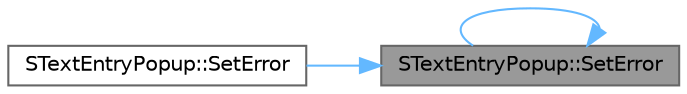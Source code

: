 digraph "STextEntryPopup::SetError"
{
 // INTERACTIVE_SVG=YES
 // LATEX_PDF_SIZE
  bgcolor="transparent";
  edge [fontname=Helvetica,fontsize=10,labelfontname=Helvetica,labelfontsize=10];
  node [fontname=Helvetica,fontsize=10,shape=box,height=0.2,width=0.4];
  rankdir="RL";
  Node1 [id="Node000001",label="STextEntryPopup::SetError",height=0.2,width=0.4,color="gray40", fillcolor="grey60", style="filled", fontcolor="black",tooltip="If InError is a non-empty string the TextBox will use the ErrorReporting widget provided during const..."];
  Node1 -> Node2 [id="edge1_Node000001_Node000002",dir="back",color="steelblue1",style="solid",tooltip=" "];
  Node2 [id="Node000002",label="STextEntryPopup::SetError",height=0.2,width=0.4,color="grey40", fillcolor="white", style="filled",URL="$de/d2d/classSTextEntryPopup.html#a049fe3ed19d7a29af139146d299026e5",tooltip=" "];
  Node1 -> Node1 [id="edge2_Node000001_Node000001",dir="back",color="steelblue1",style="solid",tooltip=" "];
}
